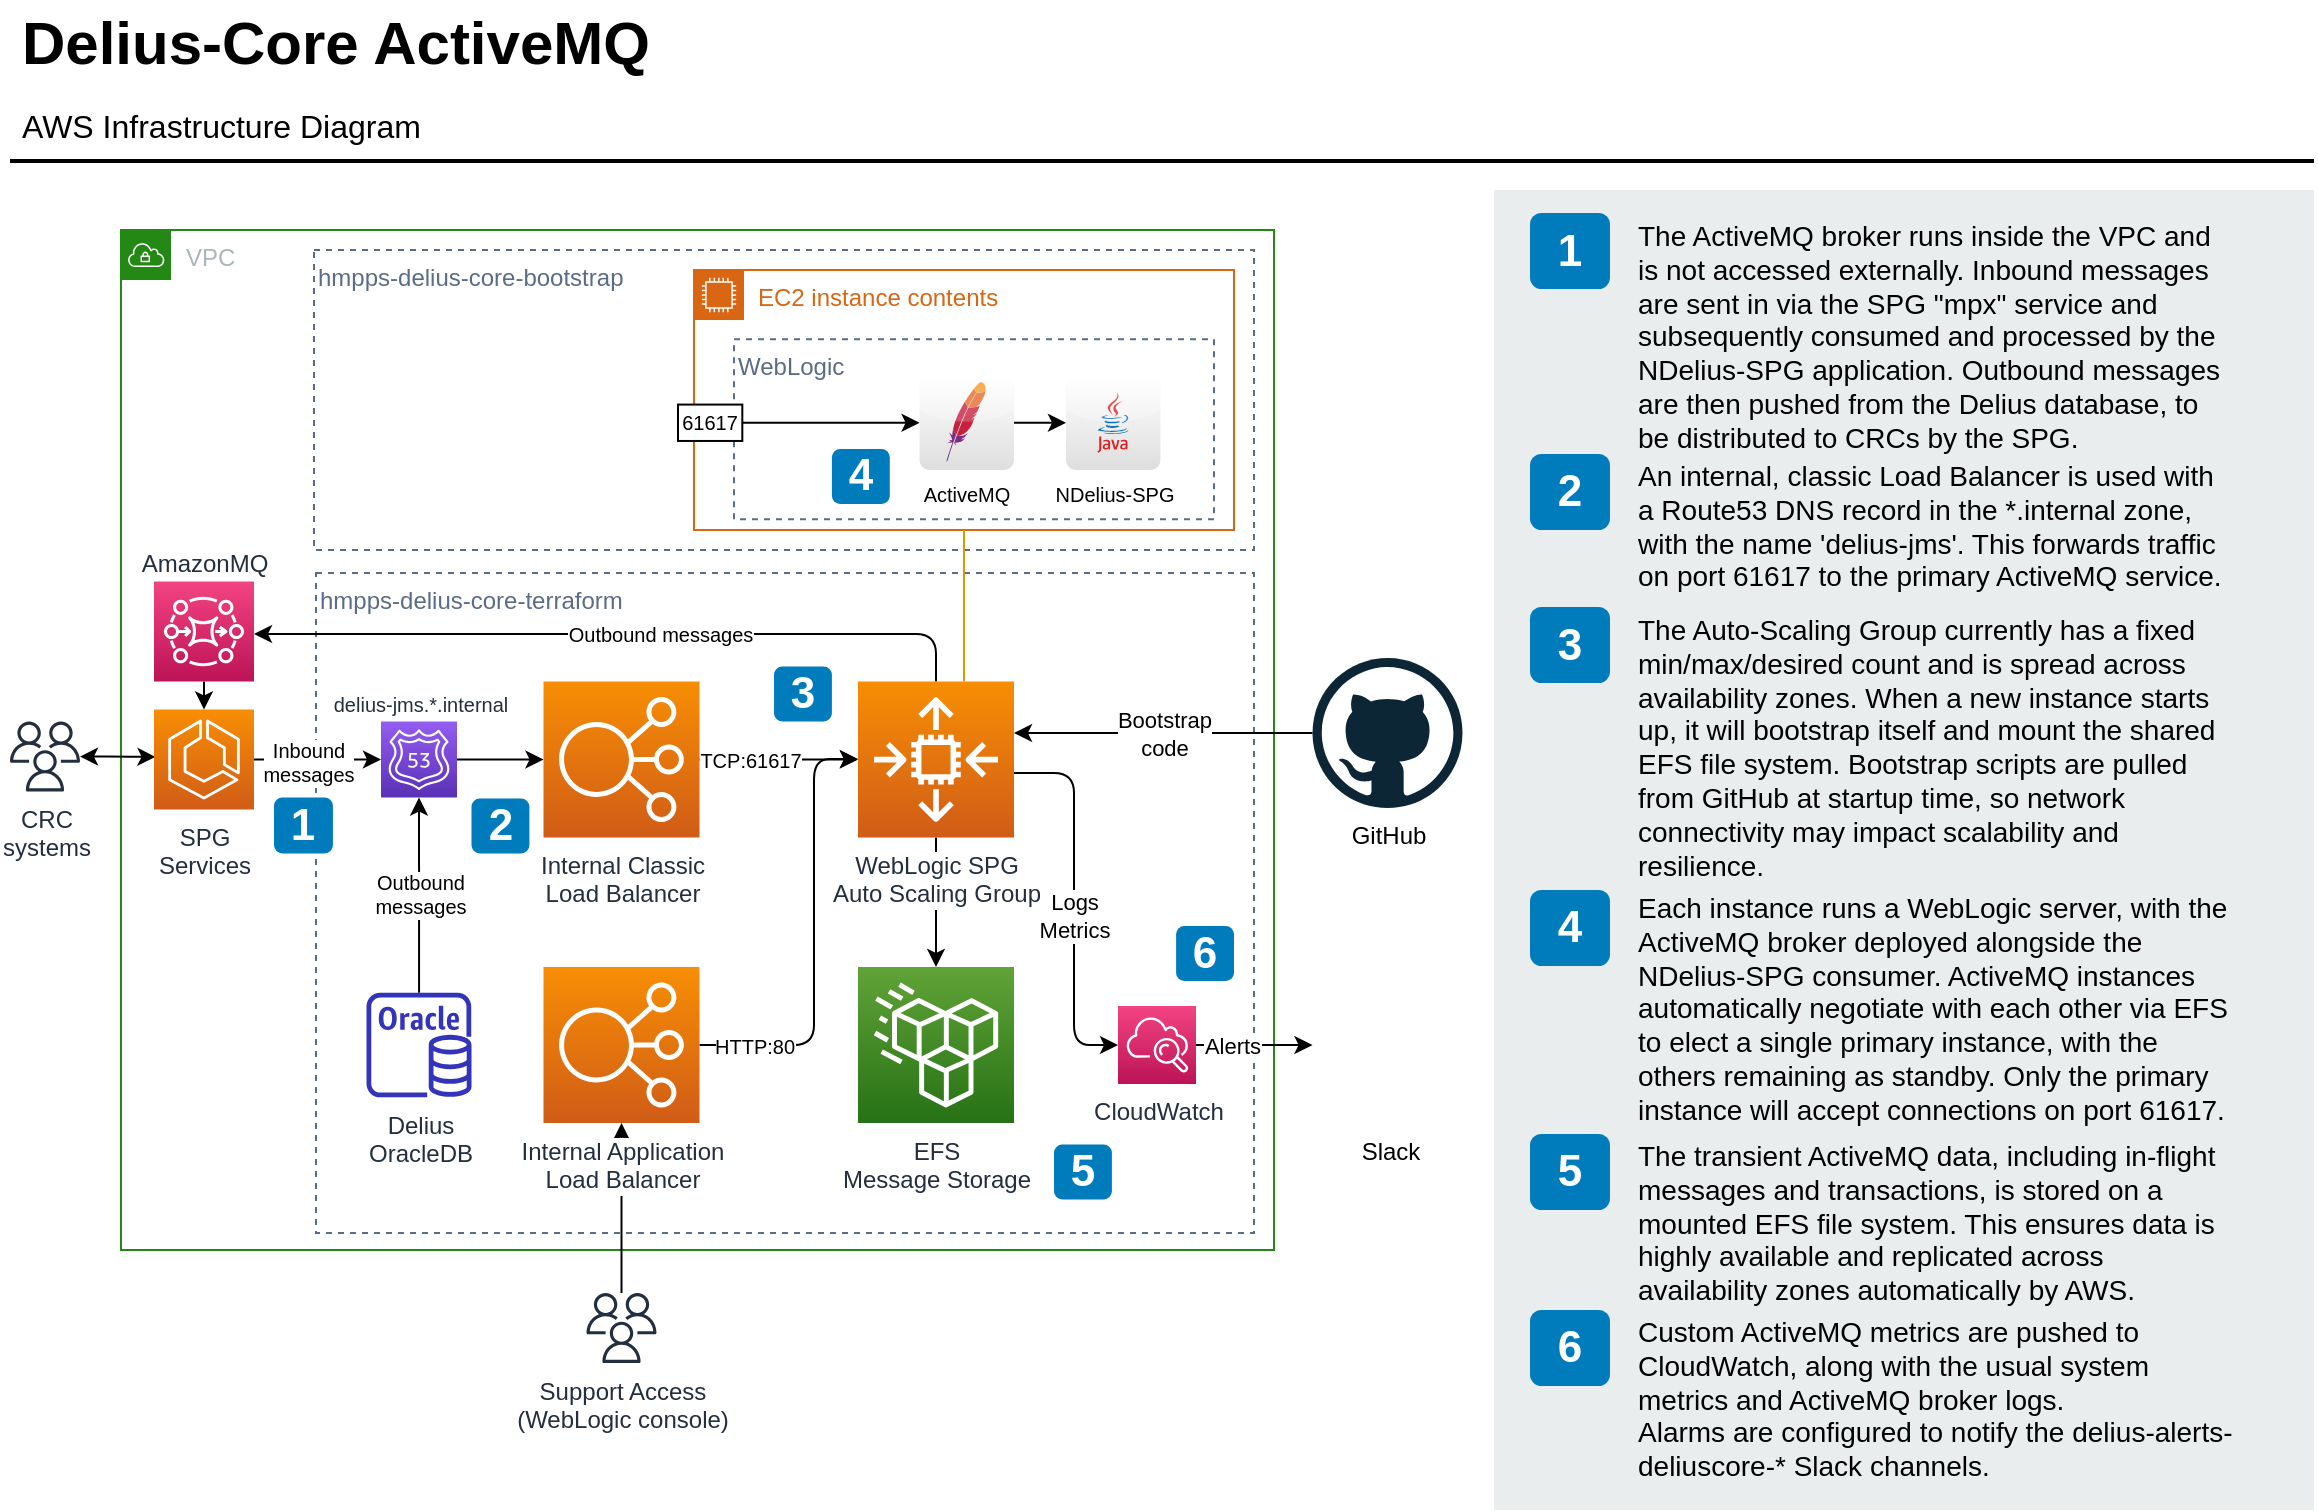 <mxfile version="14.1.8" type="device"><diagram id="Ht1M8jgEwFfnCIfOTk4-" name="Page-1"><mxGraphModel dx="1351" dy="960" grid="1" gridSize="10" guides="1" tooltips="1" connect="1" arrows="1" fold="1" page="1" pageScale="1" pageWidth="583" pageHeight="827" math="0" shadow="0"><root><mxCell id="0"/><mxCell id="1" parent="0"/><mxCell id="EJWAgaexRbIN4eYrByTN-50" value="VPC" style="points=[[0,0],[0.25,0],[0.5,0],[0.75,0],[1,0],[1,0.25],[1,0.5],[1,0.75],[1,1],[0.75,1],[0.5,1],[0.25,1],[0,1],[0,0.75],[0,0.5],[0,0.25]];outlineConnect=0;gradientColor=none;html=1;whiteSpace=wrap;fontSize=12;fontStyle=0;shape=mxgraph.aws4.group;grIcon=mxgraph.aws4.group_vpc;strokeColor=#248814;fillColor=none;verticalAlign=top;align=left;spacingLeft=30;fontColor=#AAB7B8;dashed=0;labelBackgroundColor=none;" parent="1" vertex="1"><mxGeometry x="63.5" y="180" width="576.5" height="510" as="geometry"/></mxCell><mxCell id="EJWAgaexRbIN4eYrByTN-44" value="hmpps-delius-core-bootstrap" style="fillColor=none;strokeColor=#5A6C86;dashed=1;verticalAlign=top;fontStyle=0;fontColor=#5A6C86;labelBackgroundColor=none;align=left;" parent="1" vertex="1"><mxGeometry x="160" y="190" width="470" height="150" as="geometry"/></mxCell><mxCell id="EJWAgaexRbIN4eYrByTN-40" value="EC2 instance contents" style="points=[[0,0],[0.25,0],[0.5,0],[0.75,0],[1,0],[1,0.25],[1,0.5],[1,0.75],[1,1],[0.75,1],[0.5,1],[0.25,1],[0,1],[0,0.75],[0,0.5],[0,0.25]];outlineConnect=0;gradientColor=none;html=1;whiteSpace=wrap;fontSize=12;fontStyle=0;shape=mxgraph.aws4.group;grIcon=mxgraph.aws4.group_ec2_instance_contents;strokeColor=#D86613;fillColor=none;verticalAlign=top;align=left;spacingLeft=30;fontColor=#D86613;dashed=0;labelBackgroundColor=none;" parent="1" vertex="1"><mxGeometry x="350" y="200" width="270" height="130" as="geometry"/></mxCell><mxCell id="EJWAgaexRbIN4eYrByTN-62" value="WebLogic" style="fillColor=none;strokeColor=#5A6C86;dashed=1;verticalAlign=top;fontStyle=0;fontColor=#5A6C86;labelBackgroundColor=none;align=left;" parent="1" vertex="1"><mxGeometry x="370" y="234.6" width="240" height="90" as="geometry"/></mxCell><mxCell id="EJWAgaexRbIN4eYrByTN-41" value="hmpps-delius-core-terraform" style="fillColor=none;strokeColor=#5A6C86;dashed=1;verticalAlign=top;fontStyle=0;fontColor=#5A6C86;labelBackgroundColor=none;align=left;" parent="1" vertex="1"><mxGeometry x="161" y="351.5" width="469" height="330" as="geometry"/></mxCell><mxCell id="-QjtrjUzRDEMRZ5MF8oH-47" value="Delius-Core ActiveMQ" style="text;html=1;resizable=0;points=[];autosize=1;align=left;verticalAlign=top;spacingTop=-4;fontSize=30;fontStyle=1" parent="1" vertex="1"><mxGeometry x="12" y="65.5" width="330" height="40" as="geometry"/></mxCell><mxCell id="-QjtrjUzRDEMRZ5MF8oH-48" value="AWS Infrastructure Diagram" style="text;html=1;resizable=0;points=[];autosize=1;align=left;verticalAlign=top;spacingTop=-4;fontSize=16" parent="1" vertex="1"><mxGeometry x="12" y="115.5" width="210" height="20" as="geometry"/></mxCell><mxCell id="SCVMTBWpLvtzJIhz15lM-1" value="" style="line;strokeWidth=2;html=1;fontSize=14;" parent="1" vertex="1"><mxGeometry x="8" y="140.5" width="1152" height="10" as="geometry"/></mxCell><mxCell id="EJWAgaexRbIN4eYrByTN-20" style="edgeStyle=orthogonalEdgeStyle;rounded=1;orthogonalLoop=1;jettySize=auto;html=1;fontSize=10;" parent="1" source="6F2aG2OLBFy_lKgJzYoG-3" target="6F2aG2OLBFy_lKgJzYoG-15" edge="1"><mxGeometry relative="1" as="geometry"><Array as="points"><mxPoint x="410" y="587.5"/><mxPoint x="410" y="444.5"/></Array></mxGeometry></mxCell><mxCell id="EJWAgaexRbIN4eYrByTN-21" value="HTTP:80" style="edgeLabel;html=1;align=center;verticalAlign=middle;resizable=0;points=[];fontSize=10;" parent="EJWAgaexRbIN4eYrByTN-20" vertex="1" connectable="0"><mxGeometry x="-0.837" relative="1" as="geometry"><mxPoint x="9" as="offset"/></mxGeometry></mxCell><mxCell id="EVqx7MTqQup2nPRsJqSc-2" style="edgeStyle=orthogonalEdgeStyle;rounded=1;orthogonalLoop=1;jettySize=auto;html=1;" parent="1" source="6F2aG2OLBFy_lKgJzYoG-15" target="EVqx7MTqQup2nPRsJqSc-1" edge="1"><mxGeometry relative="1" as="geometry"/></mxCell><mxCell id="EJWAgaexRbIN4eYrByTN-28" style="edgeStyle=orthogonalEdgeStyle;rounded=1;orthogonalLoop=1;jettySize=auto;html=1;fontSize=10;" parent="1" source="6F2aG2OLBFy_lKgJzYoG-15" target="EJWAgaexRbIN4eYrByTN-68" edge="1"><mxGeometry relative="1" as="geometry"><mxPoint x="106" y="418" as="targetPoint"/><Array as="points"><mxPoint x="471" y="382"/></Array></mxGeometry></mxCell><mxCell id="EJWAgaexRbIN4eYrByTN-29" value="Outbound messages" style="edgeLabel;html=1;align=center;verticalAlign=middle;resizable=0;points=[];fontSize=10;" parent="EJWAgaexRbIN4eYrByTN-28" vertex="1" connectable="0"><mxGeometry x="-0.113" relative="1" as="geometry"><mxPoint x="-0.25" as="offset"/></mxGeometry></mxCell><mxCell id="EJWAgaexRbIN4eYrByTN-72" style="edgeStyle=orthogonalEdgeStyle;curved=1;orthogonalLoop=1;jettySize=auto;html=1;startArrow=none;startFill=0;endArrow=none;endFill=0;fontSize=10;gradientColor=#ffa500;fillColor=#ffcd28;strokeColor=#d79b00;" parent="1" source="6F2aG2OLBFy_lKgJzYoG-15" target="EJWAgaexRbIN4eYrByTN-40" edge="1"><mxGeometry relative="1" as="geometry"><Array as="points"><mxPoint x="485" y="390"/><mxPoint x="485" y="390"/></Array></mxGeometry></mxCell><mxCell id="6F2aG2OLBFy_lKgJzYoG-15" value="WebLogic SPG&lt;br&gt;Auto Scaling Group" style="outlineConnect=0;fontColor=#232F3E;gradientColor=#F78E04;gradientDirection=north;fillColor=#D05C17;strokeColor=#ffffff;dashed=0;verticalLabelPosition=bottom;verticalAlign=top;align=center;html=1;fontSize=12;fontStyle=0;aspect=fixed;shape=mxgraph.aws4.resourceIcon;resIcon=mxgraph.aws4.auto_scaling2;labelPosition=center;labelBackgroundColor=#ffffff;" parent="1" vertex="1"><mxGeometry x="432" y="405.75" width="78" height="78" as="geometry"/></mxCell><mxCell id="6F2aG2OLBFy_lKgJzYoG-148" value="Alerts" style="edgeStyle=orthogonalEdgeStyle;rounded=0;orthogonalLoop=1;jettySize=auto;html=1;entryX=0;entryY=0.5;entryDx=0;entryDy=0;" parent="1" source="6F2aG2OLBFy_lKgJzYoG-34" target="6F2aG2OLBFy_lKgJzYoG-147" edge="1"><mxGeometry x="-0.402" relative="1" as="geometry"><mxPoint as="offset"/></mxGeometry></mxCell><mxCell id="6F2aG2OLBFy_lKgJzYoG-34" value="CloudWatch" style="outlineConnect=0;fontColor=#232F3E;gradientColor=#F34482;gradientDirection=north;fillColor=#BC1356;strokeColor=#ffffff;dashed=0;verticalLabelPosition=bottom;verticalAlign=top;align=center;html=1;fontSize=12;fontStyle=0;aspect=fixed;shape=mxgraph.aws4.resourceIcon;resIcon=mxgraph.aws4.cloudwatch;" parent="1" vertex="1"><mxGeometry x="562" y="568" width="39" height="39" as="geometry"/></mxCell><mxCell id="6F2aG2OLBFy_lKgJzYoG-108" value="" style="rounded=0;whiteSpace=wrap;html=1;fillColor=#EAEDED;fontSize=22;fontColor=#FFFFFF;strokeColor=none;labelBackgroundColor=none;" parent="1" vertex="1"><mxGeometry x="750" y="160" width="410" height="660" as="geometry"/></mxCell><mxCell id="6F2aG2OLBFy_lKgJzYoG-109" value="1" style="rounded=1;whiteSpace=wrap;html=1;fillColor=#007CBD;strokeColor=none;fontColor=#FFFFFF;fontStyle=1;fontSize=22;labelBackgroundColor=none;" parent="1" vertex="1"><mxGeometry x="768" y="171.5" width="40" height="38" as="geometry"/></mxCell><mxCell id="6F2aG2OLBFy_lKgJzYoG-110" value="2" style="rounded=1;whiteSpace=wrap;html=1;fillColor=#007CBD;strokeColor=none;fontColor=#FFFFFF;fontStyle=1;fontSize=22;labelBackgroundColor=none;" parent="1" vertex="1"><mxGeometry x="768" y="292" width="40" height="38" as="geometry"/></mxCell><mxCell id="6F2aG2OLBFy_lKgJzYoG-111" value="3" style="rounded=1;whiteSpace=wrap;html=1;fillColor=#007CBD;strokeColor=none;fontColor=#FFFFFF;fontStyle=1;fontSize=22;labelBackgroundColor=none;" parent="1" vertex="1"><mxGeometry x="768" y="368.5" width="40" height="38" as="geometry"/></mxCell><mxCell id="6F2aG2OLBFy_lKgJzYoG-112" value="4" style="rounded=1;whiteSpace=wrap;html=1;fillColor=#007CBD;strokeColor=none;fontColor=#FFFFFF;fontStyle=1;fontSize=22;labelBackgroundColor=none;" parent="1" vertex="1"><mxGeometry x="768" y="510" width="40" height="38" as="geometry"/></mxCell><mxCell id="6F2aG2OLBFy_lKgJzYoG-113" value="6" style="rounded=1;whiteSpace=wrap;html=1;fillColor=#007CBD;strokeColor=none;fontColor=#FFFFFF;fontStyle=1;fontSize=22;labelBackgroundColor=none;" parent="1" vertex="1"><mxGeometry x="768" y="720" width="40" height="38" as="geometry"/></mxCell><mxCell id="6F2aG2OLBFy_lKgJzYoG-118" value="The ActiveMQ broker runs inside the VPC and is not accessed externally. Inbound messages are sent in via the SPG &quot;mpx&quot; service&amp;nbsp;and subsequently consumed and processed by the NDelius-SPG application. Outbound messages are then pushed from the Delius database, to be distributed to CRCs by the SPG." style="text;html=1;align=left;verticalAlign=top;spacingTop=-4;fontSize=14;labelBackgroundColor=none;whiteSpace=wrap;" parent="1" vertex="1"><mxGeometry x="819.5" y="171.5" width="300" height="118" as="geometry"/></mxCell><mxCell id="6F2aG2OLBFy_lKgJzYoG-121" value="&lt;span&gt;The Auto-Scaling Group currently has a fixed min/max/desired count and is spread across availability zones. When a new instance starts up, it will bootstrap itself and mount the shared EFS file system. Bootstrap scripts are pulled from GitHub at startup time, so network connectivity may impact scalability and resilience.&lt;/span&gt;" style="text;html=1;align=left;verticalAlign=top;spacingTop=-4;fontSize=14;labelBackgroundColor=none;whiteSpace=wrap;" parent="1" vertex="1"><mxGeometry x="820" y="368.5" width="300" height="141.5" as="geometry"/></mxCell><mxCell id="6F2aG2OLBFy_lKgJzYoG-122" value="&lt;span&gt;Custom ActiveMQ metrics are pushed to CloudWatch, along with the usual system metrics and ActiveMQ broker logs. &lt;br&gt;Alarms are configured to notify the delius-alerts-deliuscore-* Slack channels.&lt;/span&gt;" style="text;html=1;align=left;verticalAlign=top;spacingTop=-4;fontSize=14;labelBackgroundColor=none;whiteSpace=wrap;" parent="1" vertex="1"><mxGeometry x="819.5" y="720" width="300" height="90" as="geometry"/></mxCell><mxCell id="6F2aG2OLBFy_lKgJzYoG-129" value="An internal, classic Load Balancer is used with a Route53 DNS record in the *.internal zone, with the name 'delius-jms'. This forwards traffic on port 61617 to the primary ActiveMQ service." style="text;html=1;align=left;verticalAlign=top;spacingTop=-4;fontSize=14;labelBackgroundColor=none;whiteSpace=wrap;" parent="1" vertex="1"><mxGeometry x="820" y="292" width="300" height="74.5" as="geometry"/></mxCell><mxCell id="6F2aG2OLBFy_lKgJzYoG-135" style="edgeStyle=orthogonalEdgeStyle;rounded=1;orthogonalLoop=1;jettySize=auto;html=1;" parent="1" source="6F2aG2OLBFy_lKgJzYoG-132" target="EJWAgaexRbIN4eYrByTN-3" edge="1"><mxGeometry relative="1" as="geometry"/></mxCell><mxCell id="6F2aG2OLBFy_lKgJzYoG-132" value="delius-jms.*.internal" style="outlineConnect=0;fontColor=#232F3E;gradientColor=#945DF2;gradientDirection=north;fillColor=#5A30B5;strokeColor=#ffffff;dashed=0;verticalLabelPosition=top;verticalAlign=bottom;align=center;html=1;fontSize=10;fontStyle=0;aspect=fixed;shape=mxgraph.aws4.resourceIcon;resIcon=mxgraph.aws4.route_53;labelPosition=center;" parent="1" vertex="1"><mxGeometry x="193.5" y="425.75" width="38" height="38" as="geometry"/></mxCell><mxCell id="6F2aG2OLBFy_lKgJzYoG-145" value="Bootstrap&lt;br&gt;code" style="edgeStyle=orthogonalEdgeStyle;rounded=1;orthogonalLoop=1;jettySize=auto;html=1;" parent="1" source="6F2aG2OLBFy_lKgJzYoG-144" target="6F2aG2OLBFy_lKgJzYoG-15" edge="1"><mxGeometry relative="1" as="geometry"><Array as="points"><mxPoint x="530" y="431.5"/><mxPoint x="530" y="431.5"/></Array></mxGeometry></mxCell><mxCell id="6F2aG2OLBFy_lKgJzYoG-144" value="GitHub" style="dashed=0;outlineConnect=0;html=1;align=center;labelPosition=center;verticalLabelPosition=bottom;verticalAlign=top;shape=mxgraph.weblogos.github" parent="1" vertex="1"><mxGeometry x="659.25" y="394" width="75" height="75" as="geometry"/></mxCell><mxCell id="6F2aG2OLBFy_lKgJzYoG-147" value="Slack" style="shape=image;html=1;verticalAlign=top;verticalLabelPosition=bottom;labelBackgroundColor=#ffffff;imageAspect=0;aspect=fixed;image=https://cdn4.iconfinder.com/data/icons/logos-and-brands/512/306_Slack_logo-128.png" parent="1" vertex="1"><mxGeometry x="659.25" y="548.5" width="78" height="78" as="geometry"/></mxCell><mxCell id="EVqx7MTqQup2nPRsJqSc-1" value="EFS&lt;br&gt;Message Storage" style="outlineConnect=0;fontColor=#232F3E;gradientColor=#60A337;gradientDirection=north;fillColor=#277116;strokeColor=#ffffff;dashed=0;verticalLabelPosition=bottom;verticalAlign=top;align=center;html=1;fontSize=12;fontStyle=0;aspect=fixed;shape=mxgraph.aws4.resourceIcon;resIcon=mxgraph.aws4.efs_standard;" parent="1" vertex="1"><mxGeometry x="432" y="548.5" width="78" height="78" as="geometry"/></mxCell><mxCell id="6F2aG2OLBFy_lKgJzYoG-97" value="Logs&lt;br&gt;Metrics" style="edgeStyle=orthogonalEdgeStyle;rounded=1;orthogonalLoop=1;jettySize=auto;html=1;" parent="1" source="6F2aG2OLBFy_lKgJzYoG-15" target="6F2aG2OLBFy_lKgJzYoG-34" edge="1"><mxGeometry x="0.077" relative="1" as="geometry"><Array as="points"><mxPoint x="540" y="451.5"/><mxPoint x="540" y="587.5"/></Array><mxPoint as="offset"/></mxGeometry></mxCell><mxCell id="EVqx7MTqQup2nPRsJqSc-5" value="5" style="rounded=1;whiteSpace=wrap;html=1;fillColor=#007CBD;strokeColor=none;fontColor=#FFFFFF;fontStyle=1;fontSize=22;labelBackgroundColor=none;" parent="1" vertex="1"><mxGeometry x="768" y="632" width="40" height="38" as="geometry"/></mxCell><mxCell id="EVqx7MTqQup2nPRsJqSc-8" value="The transient ActiveMQ data, including in-flight messages and transactions,&amp;nbsp;is stored on a mounted EFS file system. This ensures data is highly available and replicated across availability zones automatically by AWS." style="text;html=1;align=left;verticalAlign=top;spacingTop=-4;fontSize=14;labelBackgroundColor=none;whiteSpace=wrap;" parent="1" vertex="1"><mxGeometry x="820" y="632" width="300" height="69" as="geometry"/></mxCell><mxCell id="EJWAgaexRbIN4eYrByTN-5" style="edgeStyle=orthogonalEdgeStyle;rounded=1;orthogonalLoop=1;jettySize=auto;html=1;" parent="1" source="EJWAgaexRbIN4eYrByTN-3" target="6F2aG2OLBFy_lKgJzYoG-15" edge="1"><mxGeometry relative="1" as="geometry"/></mxCell><mxCell id="EJWAgaexRbIN4eYrByTN-7" value="TCP:61617" style="edgeLabel;html=1;align=center;verticalAlign=middle;resizable=0;points=[];fontSize=10;" parent="EJWAgaexRbIN4eYrByTN-5" vertex="1" connectable="0"><mxGeometry x="-0.45" y="1" relative="1" as="geometry"><mxPoint x="3" y="1" as="offset"/></mxGeometry></mxCell><mxCell id="EJWAgaexRbIN4eYrByTN-3" value="Internal Classic&lt;br&gt;Load Balancer" style="outlineConnect=0;fontColor=#232F3E;gradientColor=#F78E04;gradientDirection=north;fillColor=#D05C17;strokeColor=#ffffff;dashed=0;verticalLabelPosition=bottom;verticalAlign=top;align=center;html=1;fontSize=12;fontStyle=0;aspect=fixed;shape=mxgraph.aws4.resourceIcon;resIcon=mxgraph.aws4.elastic_load_balancing;labelPosition=center;" parent="1" vertex="1"><mxGeometry x="274.75" y="405.75" width="78" height="78" as="geometry"/></mxCell><mxCell id="EJWAgaexRbIN4eYrByTN-51" value="Outbound&lt;br&gt;messages" style="edgeStyle=orthogonalEdgeStyle;curved=1;orthogonalLoop=1;jettySize=auto;html=1;startArrow=none;startFill=0;endArrow=classic;endFill=1;fontSize=10;" parent="1" source="EJWAgaexRbIN4eYrByTN-9" target="6F2aG2OLBFy_lKgJzYoG-132" edge="1"><mxGeometry relative="1" as="geometry"/></mxCell><mxCell id="EJWAgaexRbIN4eYrByTN-9" value="Delius&lt;br&gt;OracleDB" style="outlineConnect=0;fontColor=#232F3E;gradientColor=none;fillColor=#3334B9;strokeColor=none;dashed=0;verticalLabelPosition=bottom;verticalAlign=top;align=center;html=1;fontSize=12;fontStyle=0;aspect=fixed;pointerEvents=1;shape=mxgraph.aws4.rds_oracle_instance;" parent="1" vertex="1"><mxGeometry x="186.25" y="561.25" width="52.5" height="52.5" as="geometry"/></mxCell><mxCell id="EJWAgaexRbIN4eYrByTN-13" style="edgeStyle=orthogonalEdgeStyle;rounded=1;orthogonalLoop=1;jettySize=auto;html=1;" parent="1" source="EJWAgaexRbIN4eYrByTN-39" target="6F2aG2OLBFy_lKgJzYoG-132" edge="1"><mxGeometry relative="1" as="geometry"><mxPoint x="130.0" y="444.574" as="sourcePoint"/><Array as="points"/></mxGeometry></mxCell><mxCell id="EJWAgaexRbIN4eYrByTN-31" value="Inbound&lt;br&gt;messages" style="edgeLabel;html=1;align=center;verticalAlign=middle;resizable=0;points=[];fontSize=10;" parent="EJWAgaexRbIN4eYrByTN-13" vertex="1" connectable="0"><mxGeometry x="-0.747" relative="1" as="geometry"><mxPoint x="19" y="0.5" as="offset"/></mxGeometry></mxCell><mxCell id="EJWAgaexRbIN4eYrByTN-35" style="edgeStyle=orthogonalEdgeStyle;rounded=1;orthogonalLoop=1;jettySize=auto;html=1;fontSize=10;startArrow=classic;startFill=1;" parent="1" source="EJWAgaexRbIN4eYrByTN-37" edge="1"><mxGeometry relative="1" as="geometry"><mxPoint x="40" y="443.5" as="sourcePoint"/><mxPoint x="80.75" y="443.5" as="targetPoint"/></mxGeometry></mxCell><mxCell id="EJWAgaexRbIN4eYrByTN-37" value="CRC&lt;br&gt;systems" style="outlineConnect=0;fontColor=#232F3E;gradientColor=none;fillColor=#232F3E;strokeColor=none;dashed=0;verticalLabelPosition=bottom;verticalAlign=top;align=center;html=1;fontSize=12;fontStyle=0;aspect=fixed;pointerEvents=1;shape=mxgraph.aws4.users;labelBackgroundColor=none;" parent="1" vertex="1"><mxGeometry x="8" y="425.75" width="35" height="35" as="geometry"/></mxCell><mxCell id="EJWAgaexRbIN4eYrByTN-39" value="SPG&lt;br&gt;Services" style="outlineConnect=0;fontColor=#232F3E;gradientColor=#F78E04;gradientDirection=north;fillColor=#D05C17;strokeColor=#ffffff;dashed=0;verticalLabelPosition=bottom;verticalAlign=top;align=center;html=1;fontSize=12;fontStyle=0;aspect=fixed;shape=mxgraph.aws4.resourceIcon;resIcon=mxgraph.aws4.ecs;labelBackgroundColor=none;" parent="1" vertex="1"><mxGeometry x="80" y="419.75" width="50" height="50" as="geometry"/></mxCell><mxCell id="EJWAgaexRbIN4eYrByTN-53" style="edgeStyle=orthogonalEdgeStyle;curved=1;orthogonalLoop=1;jettySize=auto;html=1;startArrow=none;startFill=0;endArrow=classic;endFill=1;fontSize=10;" parent="1" source="EJWAgaexRbIN4eYrByTN-52" target="6F2aG2OLBFy_lKgJzYoG-3" edge="1"><mxGeometry relative="1" as="geometry"/></mxCell><mxCell id="EJWAgaexRbIN4eYrByTN-52" value="Support Access&lt;br&gt;(WebLogic console)" style="outlineConnect=0;fontColor=#232F3E;gradientColor=none;fillColor=#232F3E;strokeColor=none;dashed=0;verticalLabelPosition=bottom;verticalAlign=top;align=center;html=1;fontSize=12;fontStyle=0;aspect=fixed;pointerEvents=1;shape=mxgraph.aws4.users;labelBackgroundColor=none;" parent="1" vertex="1"><mxGeometry x="296.25" y="711.5" width="35" height="35" as="geometry"/></mxCell><mxCell id="6F2aG2OLBFy_lKgJzYoG-3" value="Internal Application&lt;br&gt;Load Balancer" style="outlineConnect=0;fontColor=#232F3E;gradientColor=#F78E04;gradientDirection=north;fillColor=#D05C17;strokeColor=#ffffff;dashed=0;verticalLabelPosition=bottom;verticalAlign=top;align=center;html=1;fontSize=12;fontStyle=0;aspect=fixed;shape=mxgraph.aws4.resourceIcon;resIcon=mxgraph.aws4.elastic_load_balancing;labelPosition=center;labelBackgroundColor=#ffffff;" parent="1" vertex="1"><mxGeometry x="274.75" y="548.5" width="78" height="78" as="geometry"/></mxCell><mxCell id="EJWAgaexRbIN4eYrByTN-56" value="1" style="rounded=1;whiteSpace=wrap;html=1;fillColor=#007CBD;strokeColor=none;fontColor=#FFFFFF;fontStyle=1;fontSize=22;labelBackgroundColor=none;" parent="1" vertex="1"><mxGeometry x="140" y="463.75" width="29.47" height="28" as="geometry"/></mxCell><mxCell id="EJWAgaexRbIN4eYrByTN-61" style="edgeStyle=orthogonalEdgeStyle;curved=1;orthogonalLoop=1;jettySize=auto;html=1;startArrow=none;startFill=0;endArrow=classic;endFill=1;fontSize=10;" parent="1" source="EJWAgaexRbIN4eYrByTN-59" target="EJWAgaexRbIN4eYrByTN-60" edge="1"><mxGeometry relative="1" as="geometry"/></mxCell><mxCell id="EJWAgaexRbIN4eYrByTN-66" value="" style="edgeStyle=orthogonalEdgeStyle;curved=1;orthogonalLoop=1;jettySize=auto;html=1;startArrow=none;startFill=0;endArrow=classic;endFill=1;fontSize=10;" parent="1" source="EJWAgaexRbIN4eYrByTN-65" target="EJWAgaexRbIN4eYrByTN-59" edge="1"><mxGeometry relative="1" as="geometry"/></mxCell><mxCell id="EJWAgaexRbIN4eYrByTN-59" value="ActiveMQ" style="dashed=0;outlineConnect=0;html=1;align=center;labelPosition=center;verticalLabelPosition=bottom;verticalAlign=top;shape=mxgraph.webicons.apache;gradientColor=#DFDEDE;labelBackgroundColor=none;fontSize=10;" parent="1" vertex="1"><mxGeometry x="462.78" y="252.78" width="47.22" height="47.22" as="geometry"/></mxCell><mxCell id="EJWAgaexRbIN4eYrByTN-60" value="NDelius-SPG" style="dashed=0;outlineConnect=0;html=1;align=center;labelPosition=center;verticalLabelPosition=bottom;verticalAlign=top;shape=mxgraph.webicons.java;gradientColor=#DFDEDE;labelBackgroundColor=none;fontSize=10;" parent="1" vertex="1"><mxGeometry x="536" y="252.78" width="47.22" height="47.22" as="geometry"/></mxCell><mxCell id="EJWAgaexRbIN4eYrByTN-65" value="61617" style="whiteSpace=wrap;html=1;dashed=0;fontSize=10;verticalAlign=middle;align=center;labelPosition=center;verticalLabelPosition=middle;" parent="1" vertex="1"><mxGeometry x="342" y="267.29" width="32.16" height="18.19" as="geometry"/></mxCell><mxCell id="EJWAgaexRbIN4eYrByTN-67" value="2" style="rounded=1;whiteSpace=wrap;html=1;fillColor=#007CBD;strokeColor=none;fontColor=#FFFFFF;fontStyle=1;fontSize=22;labelBackgroundColor=none;" parent="1" vertex="1"><mxGeometry x="238.75" y="464.25" width="28.95" height="27.5" as="geometry"/></mxCell><mxCell id="EJWAgaexRbIN4eYrByTN-70" style="edgeStyle=orthogonalEdgeStyle;curved=1;orthogonalLoop=1;jettySize=auto;html=1;startArrow=none;startFill=0;endArrow=classic;endFill=1;fontSize=10;" parent="1" source="EJWAgaexRbIN4eYrByTN-68" target="EJWAgaexRbIN4eYrByTN-39" edge="1"><mxGeometry relative="1" as="geometry"/></mxCell><mxCell id="EJWAgaexRbIN4eYrByTN-68" value="AmazonMQ" style="outlineConnect=0;fontColor=#232F3E;gradientColor=#F34482;gradientDirection=north;fillColor=#BC1356;strokeColor=#ffffff;dashed=0;verticalLabelPosition=top;verticalAlign=bottom;align=center;html=1;fontSize=12;fontStyle=0;aspect=fixed;shape=mxgraph.aws4.resourceIcon;resIcon=mxgraph.aws4.mq;labelBackgroundColor=none;labelPosition=center;" parent="1" vertex="1"><mxGeometry x="80" y="355.75" width="50" height="50" as="geometry"/></mxCell><mxCell id="EJWAgaexRbIN4eYrByTN-75" value="3" style="rounded=1;whiteSpace=wrap;html=1;fillColor=#007CBD;strokeColor=none;fontColor=#FFFFFF;fontStyle=1;fontSize=22;labelBackgroundColor=none;" parent="1" vertex="1"><mxGeometry x="390" y="398.25" width="28.95" height="27.5" as="geometry"/></mxCell><mxCell id="EJWAgaexRbIN4eYrByTN-76" value="5" style="rounded=1;whiteSpace=wrap;html=1;fillColor=#007CBD;strokeColor=none;fontColor=#FFFFFF;fontStyle=1;fontSize=22;labelBackgroundColor=none;" parent="1" vertex="1"><mxGeometry x="530" y="637.25" width="28.95" height="27.5" as="geometry"/></mxCell><mxCell id="EJWAgaexRbIN4eYrByTN-79" value="4" style="rounded=1;whiteSpace=wrap;html=1;fillColor=#007CBD;strokeColor=none;fontColor=#FFFFFF;fontStyle=1;fontSize=22;labelBackgroundColor=none;" parent="1" vertex="1"><mxGeometry x="418.95" y="289.5" width="28.95" height="27.5" as="geometry"/></mxCell><mxCell id="EJWAgaexRbIN4eYrByTN-80" value="6" style="rounded=1;whiteSpace=wrap;html=1;fillColor=#007CBD;strokeColor=none;fontColor=#FFFFFF;fontStyle=1;fontSize=22;labelBackgroundColor=none;" parent="1" vertex="1"><mxGeometry x="591.05" y="528" width="28.95" height="27.5" as="geometry"/></mxCell><mxCell id="EJWAgaexRbIN4eYrByTN-83" value="Each instance runs a WebLogic server, with the ActiveMQ broker deployed alongside the NDelius-SPG consumer. ActiveMQ instances automatically negotiate with each other via EFS to elect a single primary instance, with the others remaining as standby. Only the primary instance will accept connections on port 61617." style="text;html=1;align=left;verticalAlign=top;spacingTop=-4;fontSize=14;labelBackgroundColor=none;whiteSpace=wrap;" parent="1" vertex="1"><mxGeometry x="819.5" y="507.75" width="300" height="124.25" as="geometry"/></mxCell></root></mxGraphModel></diagram></mxfile>